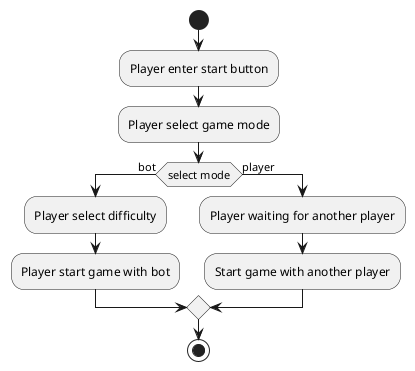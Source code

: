 @startuml

start

:Player enter start button;
:Player select game mode;
if (select mode) then (bot)
    :Player select difficulty;
    :Player start game with bot;
else (player)
    :Player waiting for another player;
    :Start game with another player;
endif
stop

@enduml
